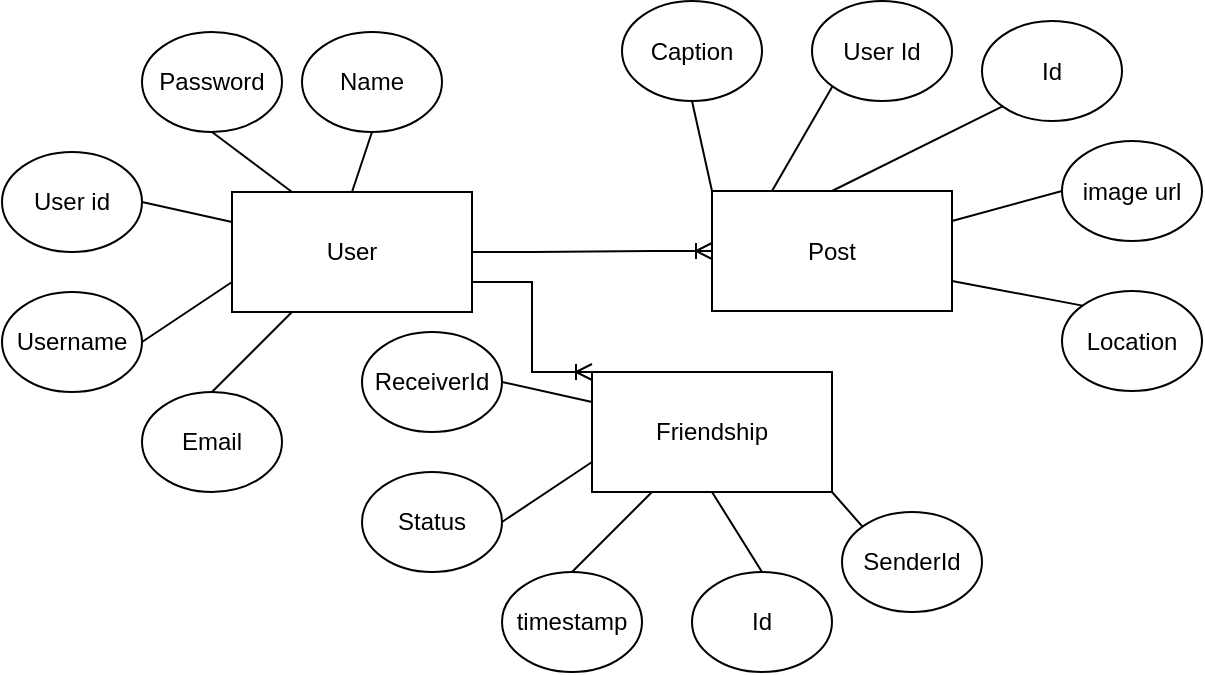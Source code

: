 <mxfile version="26.0.16">
  <diagram id="eoWRdUcyCv5kpP34zjwt" name="Page-1">
    <mxGraphModel dx="1235" dy="614" grid="1" gridSize="10" guides="1" tooltips="1" connect="1" arrows="1" fold="1" page="1" pageScale="1" pageWidth="850" pageHeight="1100" math="0" shadow="0">
      <root>
        <mxCell id="0" />
        <mxCell id="1" parent="0" />
        <mxCell id="1Ljjv2LiJs6uiaU3sj18-1" value="User" style="rounded=0;whiteSpace=wrap;html=1;" parent="1" vertex="1">
          <mxGeometry x="155" y="120" width="120" height="60" as="geometry" />
        </mxCell>
        <mxCell id="1Ljjv2LiJs6uiaU3sj18-3" value="User id" style="ellipse;whiteSpace=wrap;html=1;" parent="1" vertex="1">
          <mxGeometry x="40" y="100" width="70" height="50" as="geometry" />
        </mxCell>
        <mxCell id="1Ljjv2LiJs6uiaU3sj18-4" value="Username" style="ellipse;whiteSpace=wrap;html=1;" parent="1" vertex="1">
          <mxGeometry x="40" y="170" width="70" height="50" as="geometry" />
        </mxCell>
        <mxCell id="1Ljjv2LiJs6uiaU3sj18-5" value="Email" style="ellipse;whiteSpace=wrap;html=1;" parent="1" vertex="1">
          <mxGeometry x="110" y="220" width="70" height="50" as="geometry" />
        </mxCell>
        <mxCell id="1Ljjv2LiJs6uiaU3sj18-6" value="Password" style="ellipse;whiteSpace=wrap;html=1;" parent="1" vertex="1">
          <mxGeometry x="110" y="40" width="70" height="50" as="geometry" />
        </mxCell>
        <mxCell id="1Ljjv2LiJs6uiaU3sj18-7" value="Name" style="ellipse;whiteSpace=wrap;html=1;" parent="1" vertex="1">
          <mxGeometry x="190" y="40" width="70" height="50" as="geometry" />
        </mxCell>
        <mxCell id="1Ljjv2LiJs6uiaU3sj18-9" value="" style="endArrow=none;html=1;rounded=0;entryX=0.5;entryY=1;entryDx=0;entryDy=0;exitX=0.25;exitY=0;exitDx=0;exitDy=0;" parent="1" source="1Ljjv2LiJs6uiaU3sj18-1" target="1Ljjv2LiJs6uiaU3sj18-6" edge="1">
          <mxGeometry width="50" height="50" relative="1" as="geometry">
            <mxPoint x="140" y="160" as="sourcePoint" />
            <mxPoint x="190" y="110" as="targetPoint" />
          </mxGeometry>
        </mxCell>
        <mxCell id="1Ljjv2LiJs6uiaU3sj18-10" value="" style="endArrow=none;html=1;rounded=0;entryX=0.5;entryY=1;entryDx=0;entryDy=0;exitX=0.5;exitY=0;exitDx=0;exitDy=0;" parent="1" source="1Ljjv2LiJs6uiaU3sj18-1" target="1Ljjv2LiJs6uiaU3sj18-7" edge="1">
          <mxGeometry width="50" height="50" relative="1" as="geometry">
            <mxPoint x="195" y="130" as="sourcePoint" />
            <mxPoint x="155" y="100" as="targetPoint" />
          </mxGeometry>
        </mxCell>
        <mxCell id="1Ljjv2LiJs6uiaU3sj18-11" value="" style="endArrow=none;html=1;rounded=0;entryX=1;entryY=0.5;entryDx=0;entryDy=0;exitX=0;exitY=0.25;exitDx=0;exitDy=0;" parent="1" source="1Ljjv2LiJs6uiaU3sj18-1" target="1Ljjv2LiJs6uiaU3sj18-3" edge="1">
          <mxGeometry width="50" height="50" relative="1" as="geometry">
            <mxPoint x="225" y="130" as="sourcePoint" />
            <mxPoint x="235" y="100" as="targetPoint" />
          </mxGeometry>
        </mxCell>
        <mxCell id="1Ljjv2LiJs6uiaU3sj18-12" value="" style="endArrow=none;html=1;rounded=0;entryX=1;entryY=0.5;entryDx=0;entryDy=0;exitX=0;exitY=0.75;exitDx=0;exitDy=0;" parent="1" source="1Ljjv2LiJs6uiaU3sj18-1" target="1Ljjv2LiJs6uiaU3sj18-4" edge="1">
          <mxGeometry width="50" height="50" relative="1" as="geometry">
            <mxPoint x="165" y="145" as="sourcePoint" />
            <mxPoint x="120" y="135" as="targetPoint" />
          </mxGeometry>
        </mxCell>
        <mxCell id="1Ljjv2LiJs6uiaU3sj18-13" value="" style="endArrow=none;html=1;rounded=0;entryX=0.5;entryY=0;entryDx=0;entryDy=0;exitX=0.25;exitY=1;exitDx=0;exitDy=0;" parent="1" source="1Ljjv2LiJs6uiaU3sj18-1" target="1Ljjv2LiJs6uiaU3sj18-5" edge="1">
          <mxGeometry width="50" height="50" relative="1" as="geometry">
            <mxPoint x="165" y="175" as="sourcePoint" />
            <mxPoint x="120" y="205" as="targetPoint" />
          </mxGeometry>
        </mxCell>
        <mxCell id="Wl9BeldI0FbzbpQcbplW-1" value="Post" style="rounded=0;whiteSpace=wrap;html=1;" parent="1" vertex="1">
          <mxGeometry x="395" y="119.5" width="120" height="60" as="geometry" />
        </mxCell>
        <mxCell id="Wl9BeldI0FbzbpQcbplW-2" value="Caption" style="ellipse;whiteSpace=wrap;html=1;" parent="1" vertex="1">
          <mxGeometry x="350" y="24.5" width="70" height="50" as="geometry" />
        </mxCell>
        <mxCell id="Wl9BeldI0FbzbpQcbplW-3" value="Location" style="ellipse;whiteSpace=wrap;html=1;" parent="1" vertex="1">
          <mxGeometry x="570" y="169.5" width="70" height="50" as="geometry" />
        </mxCell>
        <mxCell id="Wl9BeldI0FbzbpQcbplW-4" value="image url" style="ellipse;whiteSpace=wrap;html=1;" parent="1" vertex="1">
          <mxGeometry x="570" y="94.5" width="70" height="50" as="geometry" />
        </mxCell>
        <mxCell id="Wl9BeldI0FbzbpQcbplW-5" value="User Id" style="ellipse;whiteSpace=wrap;html=1;" parent="1" vertex="1">
          <mxGeometry x="445" y="24.5" width="70" height="50" as="geometry" />
        </mxCell>
        <mxCell id="Wl9BeldI0FbzbpQcbplW-6" value="Id" style="ellipse;whiteSpace=wrap;html=1;" parent="1" vertex="1">
          <mxGeometry x="530" y="34.5" width="70" height="50" as="geometry" />
        </mxCell>
        <mxCell id="Wl9BeldI0FbzbpQcbplW-7" value="" style="endArrow=none;html=1;rounded=0;entryX=0;entryY=1;entryDx=0;entryDy=0;exitX=0.25;exitY=0;exitDx=0;exitDy=0;" parent="1" source="Wl9BeldI0FbzbpQcbplW-1" target="Wl9BeldI0FbzbpQcbplW-5" edge="1">
          <mxGeometry width="50" height="50" relative="1" as="geometry">
            <mxPoint x="380" y="159.5" as="sourcePoint" />
            <mxPoint x="430" y="109.5" as="targetPoint" />
          </mxGeometry>
        </mxCell>
        <mxCell id="Wl9BeldI0FbzbpQcbplW-8" value="" style="endArrow=none;html=1;rounded=0;entryX=0;entryY=1;entryDx=0;entryDy=0;exitX=0.5;exitY=0;exitDx=0;exitDy=0;" parent="1" source="Wl9BeldI0FbzbpQcbplW-1" target="Wl9BeldI0FbzbpQcbplW-6" edge="1">
          <mxGeometry width="50" height="50" relative="1" as="geometry">
            <mxPoint x="435" y="129.5" as="sourcePoint" />
            <mxPoint x="395" y="99.5" as="targetPoint" />
          </mxGeometry>
        </mxCell>
        <mxCell id="Wl9BeldI0FbzbpQcbplW-9" value="" style="endArrow=none;html=1;rounded=0;entryX=0.5;entryY=1;entryDx=0;entryDy=0;exitX=0;exitY=0;exitDx=0;exitDy=0;" parent="1" source="Wl9BeldI0FbzbpQcbplW-1" target="Wl9BeldI0FbzbpQcbplW-2" edge="1">
          <mxGeometry width="50" height="50" relative="1" as="geometry">
            <mxPoint x="465" y="129.5" as="sourcePoint" />
            <mxPoint x="475" y="99.5" as="targetPoint" />
          </mxGeometry>
        </mxCell>
        <mxCell id="Wl9BeldI0FbzbpQcbplW-10" value="" style="endArrow=none;html=1;rounded=0;entryX=0;entryY=0;entryDx=0;entryDy=0;exitX=1;exitY=0.75;exitDx=0;exitDy=0;" parent="1" source="Wl9BeldI0FbzbpQcbplW-1" target="Wl9BeldI0FbzbpQcbplW-3" edge="1">
          <mxGeometry width="50" height="50" relative="1" as="geometry">
            <mxPoint x="405" y="144.5" as="sourcePoint" />
            <mxPoint x="360" y="134.5" as="targetPoint" />
          </mxGeometry>
        </mxCell>
        <mxCell id="Wl9BeldI0FbzbpQcbplW-11" value="" style="endArrow=none;html=1;rounded=0;entryX=0;entryY=0.5;entryDx=0;entryDy=0;exitX=1;exitY=0.25;exitDx=0;exitDy=0;" parent="1" source="Wl9BeldI0FbzbpQcbplW-1" target="Wl9BeldI0FbzbpQcbplW-4" edge="1">
          <mxGeometry width="50" height="50" relative="1" as="geometry">
            <mxPoint x="405" y="174.5" as="sourcePoint" />
            <mxPoint x="360" y="204.5" as="targetPoint" />
          </mxGeometry>
        </mxCell>
        <mxCell id="Wl9BeldI0FbzbpQcbplW-12" value="" style="edgeStyle=entityRelationEdgeStyle;fontSize=12;html=1;endArrow=ERoneToMany;rounded=0;exitX=1;exitY=0.5;exitDx=0;exitDy=0;entryX=0;entryY=0.5;entryDx=0;entryDy=0;" parent="1" source="1Ljjv2LiJs6uiaU3sj18-1" target="Wl9BeldI0FbzbpQcbplW-1" edge="1">
          <mxGeometry width="100" height="100" relative="1" as="geometry">
            <mxPoint x="360" y="190" as="sourcePoint" />
            <mxPoint x="460" y="90" as="targetPoint" />
          </mxGeometry>
        </mxCell>
        <mxCell id="4no0yn3BqF-5TfTjzVqB-2" value="Friendship" style="rounded=0;whiteSpace=wrap;html=1;" vertex="1" parent="1">
          <mxGeometry x="335" y="210" width="120" height="60" as="geometry" />
        </mxCell>
        <mxCell id="4no0yn3BqF-5TfTjzVqB-3" value="ReceiverId" style="ellipse;whiteSpace=wrap;html=1;" vertex="1" parent="1">
          <mxGeometry x="220" y="190" width="70" height="50" as="geometry" />
        </mxCell>
        <mxCell id="4no0yn3BqF-5TfTjzVqB-4" value="Status" style="ellipse;whiteSpace=wrap;html=1;" vertex="1" parent="1">
          <mxGeometry x="220" y="260" width="70" height="50" as="geometry" />
        </mxCell>
        <mxCell id="4no0yn3BqF-5TfTjzVqB-5" value="timestamp" style="ellipse;whiteSpace=wrap;html=1;" vertex="1" parent="1">
          <mxGeometry x="290" y="310" width="70" height="50" as="geometry" />
        </mxCell>
        <mxCell id="4no0yn3BqF-5TfTjzVqB-6" value="SenderId" style="ellipse;whiteSpace=wrap;html=1;" vertex="1" parent="1">
          <mxGeometry x="460" y="280" width="70" height="50" as="geometry" />
        </mxCell>
        <mxCell id="4no0yn3BqF-5TfTjzVqB-7" value="Id" style="ellipse;whiteSpace=wrap;html=1;" vertex="1" parent="1">
          <mxGeometry x="385" y="310" width="70" height="50" as="geometry" />
        </mxCell>
        <mxCell id="4no0yn3BqF-5TfTjzVqB-8" value="" style="endArrow=none;html=1;rounded=0;entryX=0;entryY=0;entryDx=0;entryDy=0;exitX=1;exitY=1;exitDx=0;exitDy=0;" edge="1" parent="1" source="4no0yn3BqF-5TfTjzVqB-2" target="4no0yn3BqF-5TfTjzVqB-6">
          <mxGeometry width="50" height="50" relative="1" as="geometry">
            <mxPoint x="320" y="250" as="sourcePoint" />
            <mxPoint x="370" y="200" as="targetPoint" />
          </mxGeometry>
        </mxCell>
        <mxCell id="4no0yn3BqF-5TfTjzVqB-9" value="" style="endArrow=none;html=1;rounded=0;entryX=0.5;entryY=0;entryDx=0;entryDy=0;exitX=0.5;exitY=1;exitDx=0;exitDy=0;" edge="1" parent="1" source="4no0yn3BqF-5TfTjzVqB-2" target="4no0yn3BqF-5TfTjzVqB-7">
          <mxGeometry width="50" height="50" relative="1" as="geometry">
            <mxPoint x="375" y="220" as="sourcePoint" />
            <mxPoint x="335" y="190" as="targetPoint" />
          </mxGeometry>
        </mxCell>
        <mxCell id="4no0yn3BqF-5TfTjzVqB-10" value="" style="endArrow=none;html=1;rounded=0;entryX=1;entryY=0.5;entryDx=0;entryDy=0;exitX=0;exitY=0.25;exitDx=0;exitDy=0;" edge="1" parent="1" source="4no0yn3BqF-5TfTjzVqB-2" target="4no0yn3BqF-5TfTjzVqB-3">
          <mxGeometry width="50" height="50" relative="1" as="geometry">
            <mxPoint x="405" y="220" as="sourcePoint" />
            <mxPoint x="415" y="190" as="targetPoint" />
          </mxGeometry>
        </mxCell>
        <mxCell id="4no0yn3BqF-5TfTjzVqB-11" value="" style="endArrow=none;html=1;rounded=0;entryX=1;entryY=0.5;entryDx=0;entryDy=0;exitX=0;exitY=0.75;exitDx=0;exitDy=0;" edge="1" parent="1" source="4no0yn3BqF-5TfTjzVqB-2" target="4no0yn3BqF-5TfTjzVqB-4">
          <mxGeometry width="50" height="50" relative="1" as="geometry">
            <mxPoint x="345" y="235" as="sourcePoint" />
            <mxPoint x="300" y="225" as="targetPoint" />
          </mxGeometry>
        </mxCell>
        <mxCell id="4no0yn3BqF-5TfTjzVqB-12" value="" style="endArrow=none;html=1;rounded=0;entryX=0.5;entryY=0;entryDx=0;entryDy=0;exitX=0.25;exitY=1;exitDx=0;exitDy=0;" edge="1" parent="1" source="4no0yn3BqF-5TfTjzVqB-2" target="4no0yn3BqF-5TfTjzVqB-5">
          <mxGeometry width="50" height="50" relative="1" as="geometry">
            <mxPoint x="345" y="265" as="sourcePoint" />
            <mxPoint x="300" y="295" as="targetPoint" />
          </mxGeometry>
        </mxCell>
        <mxCell id="4no0yn3BqF-5TfTjzVqB-16" value="" style="edgeStyle=entityRelationEdgeStyle;fontSize=12;html=1;endArrow=ERoneToMany;rounded=0;exitX=1;exitY=0.75;exitDx=0;exitDy=0;entryX=0;entryY=0;entryDx=0;entryDy=0;" edge="1" parent="1" source="1Ljjv2LiJs6uiaU3sj18-1" target="4no0yn3BqF-5TfTjzVqB-2">
          <mxGeometry width="100" height="100" relative="1" as="geometry">
            <mxPoint x="220" y="290" as="sourcePoint" />
            <mxPoint x="320" y="190" as="targetPoint" />
          </mxGeometry>
        </mxCell>
      </root>
    </mxGraphModel>
  </diagram>
</mxfile>
